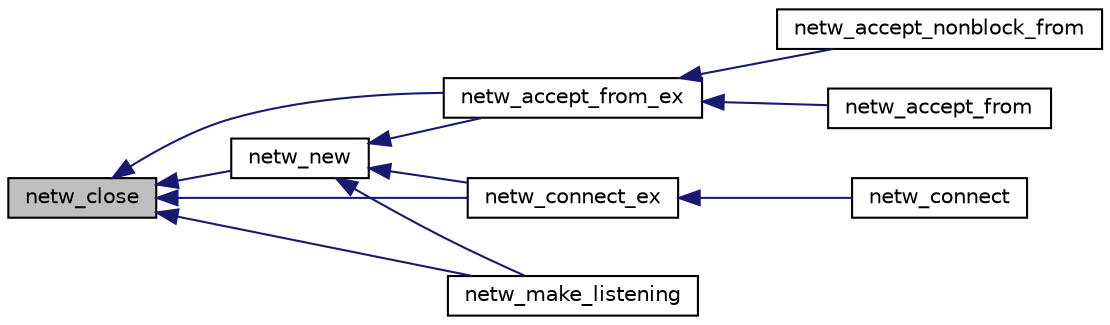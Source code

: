 digraph G
{
  edge [fontname="Helvetica",fontsize="10",labelfontname="Helvetica",labelfontsize="10"];
  node [fontname="Helvetica",fontsize="10",shape=record];
  rankdir=LR;
  Node1 [label="netw_close",height=0.2,width=0.4,color="black", fillcolor="grey75", style="filled" fontcolor="black"];
  Node1 -> Node2 [dir=back,color="midnightblue",fontsize="10",style="solid",fontname="Helvetica"];
  Node2 [label="netw_accept_from_ex",height=0.2,width=0.4,color="black", fillcolor="white", style="filled",URL="$n__network_8c.html#a7626fb82db9e0c46d8a4a4bdc18aab33",tooltip="make a normal &#39;accept&#39; . Network &#39;from&#39; must be allocated with netw_make_listening."];
  Node2 -> Node3 [dir=back,color="midnightblue",fontsize="10",style="solid",fontname="Helvetica"];
  Node3 [label="netw_accept_from",height=0.2,width=0.4,color="black", fillcolor="white", style="filled",URL="$n__network_8c.html#ab99090cbf623f95556ea610e690b50d9",tooltip="make a normal blocking &#39;accept&#39; . Network &#39;from&#39; must be allocated with netw_make_lis..."];
  Node2 -> Node4 [dir=back,color="midnightblue",fontsize="10",style="solid",fontname="Helvetica"];
  Node4 [label="netw_accept_nonblock_from",height=0.2,width=0.4,color="black", fillcolor="white", style="filled",URL="$n__network_8c.html#a32138772c399518190a14e81164fc469",tooltip="make a normal blocking &#39;accept&#39; . Network &#39;from&#39; must be allocated with netw_make_lis..."];
  Node1 -> Node5 [dir=back,color="midnightblue",fontsize="10",style="solid",fontname="Helvetica"];
  Node5 [label="netw_connect_ex",height=0.2,width=0.4,color="black", fillcolor="white", style="filled",URL="$n__network_8c.html#ac0d7d33548003daf69ee703ee893f49f",tooltip="Use this to connect a NETWORK to any listening one."];
  Node5 -> Node6 [dir=back,color="midnightblue",fontsize="10",style="solid",fontname="Helvetica"];
  Node6 [label="netw_connect",height=0.2,width=0.4,color="black", fillcolor="white", style="filled",URL="$n__network_8c.html#ae18d52a130063ba1fd0a4cf4b6a2da20",tooltip="Use this to connect a NETWORK to any listening one, with following defaults: disable_naggle = 0 ..."];
  Node1 -> Node7 [dir=back,color="midnightblue",fontsize="10",style="solid",fontname="Helvetica"];
  Node7 [label="netw_make_listening",height=0.2,width=0.4,color="black", fillcolor="white", style="filled",URL="$n__network_8c.html#a52afd4f5662c9c8f334d224ae2cdbdf2",tooltip="Make a NETWORK be a Listening network."];
  Node1 -> Node8 [dir=back,color="midnightblue",fontsize="10",style="solid",fontname="Helvetica"];
  Node8 [label="netw_new",height=0.2,width=0.4,color="black", fillcolor="white", style="filled",URL="$n__network_8c.html#a9caee75e3a67942e37ccb4de2c889105",tooltip="Return an empty allocated network ready to be netw_closed."];
  Node8 -> Node2 [dir=back,color="midnightblue",fontsize="10",style="solid",fontname="Helvetica"];
  Node8 -> Node5 [dir=back,color="midnightblue",fontsize="10",style="solid",fontname="Helvetica"];
  Node8 -> Node7 [dir=back,color="midnightblue",fontsize="10",style="solid",fontname="Helvetica"];
}
